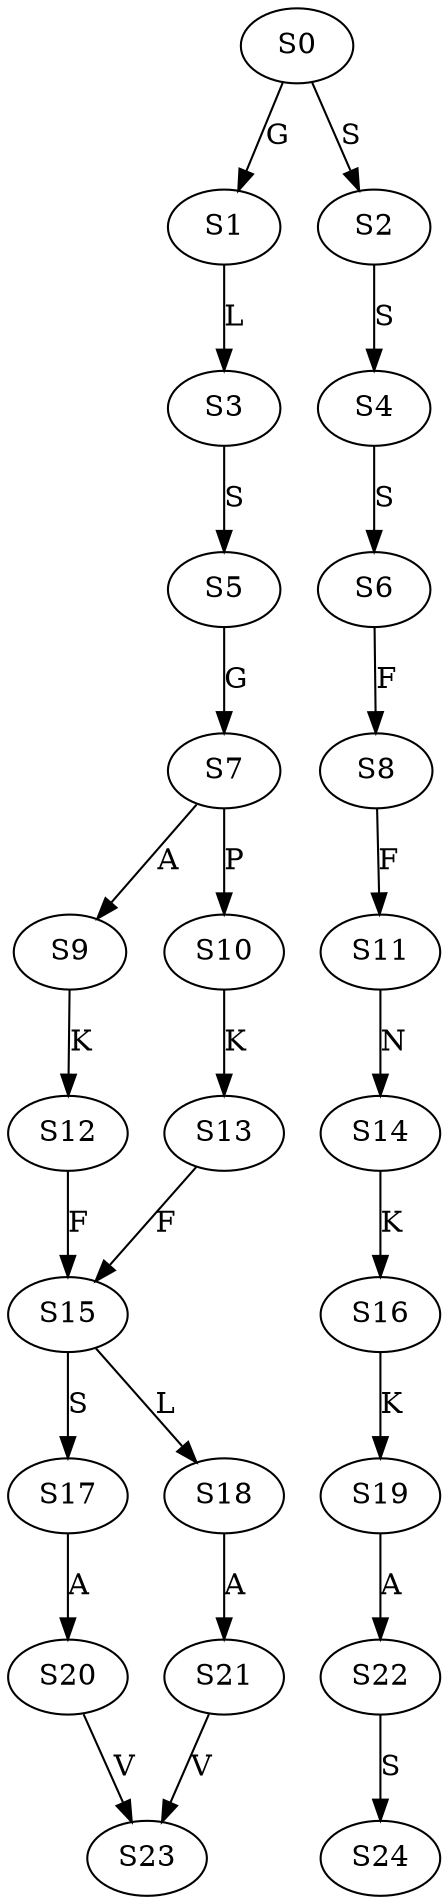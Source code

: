 strict digraph  {
	S0 -> S1 [ label = G ];
	S0 -> S2 [ label = S ];
	S1 -> S3 [ label = L ];
	S2 -> S4 [ label = S ];
	S3 -> S5 [ label = S ];
	S4 -> S6 [ label = S ];
	S5 -> S7 [ label = G ];
	S6 -> S8 [ label = F ];
	S7 -> S9 [ label = A ];
	S7 -> S10 [ label = P ];
	S8 -> S11 [ label = F ];
	S9 -> S12 [ label = K ];
	S10 -> S13 [ label = K ];
	S11 -> S14 [ label = N ];
	S12 -> S15 [ label = F ];
	S13 -> S15 [ label = F ];
	S14 -> S16 [ label = K ];
	S15 -> S17 [ label = S ];
	S15 -> S18 [ label = L ];
	S16 -> S19 [ label = K ];
	S17 -> S20 [ label = A ];
	S18 -> S21 [ label = A ];
	S19 -> S22 [ label = A ];
	S20 -> S23 [ label = V ];
	S21 -> S23 [ label = V ];
	S22 -> S24 [ label = S ];
}
